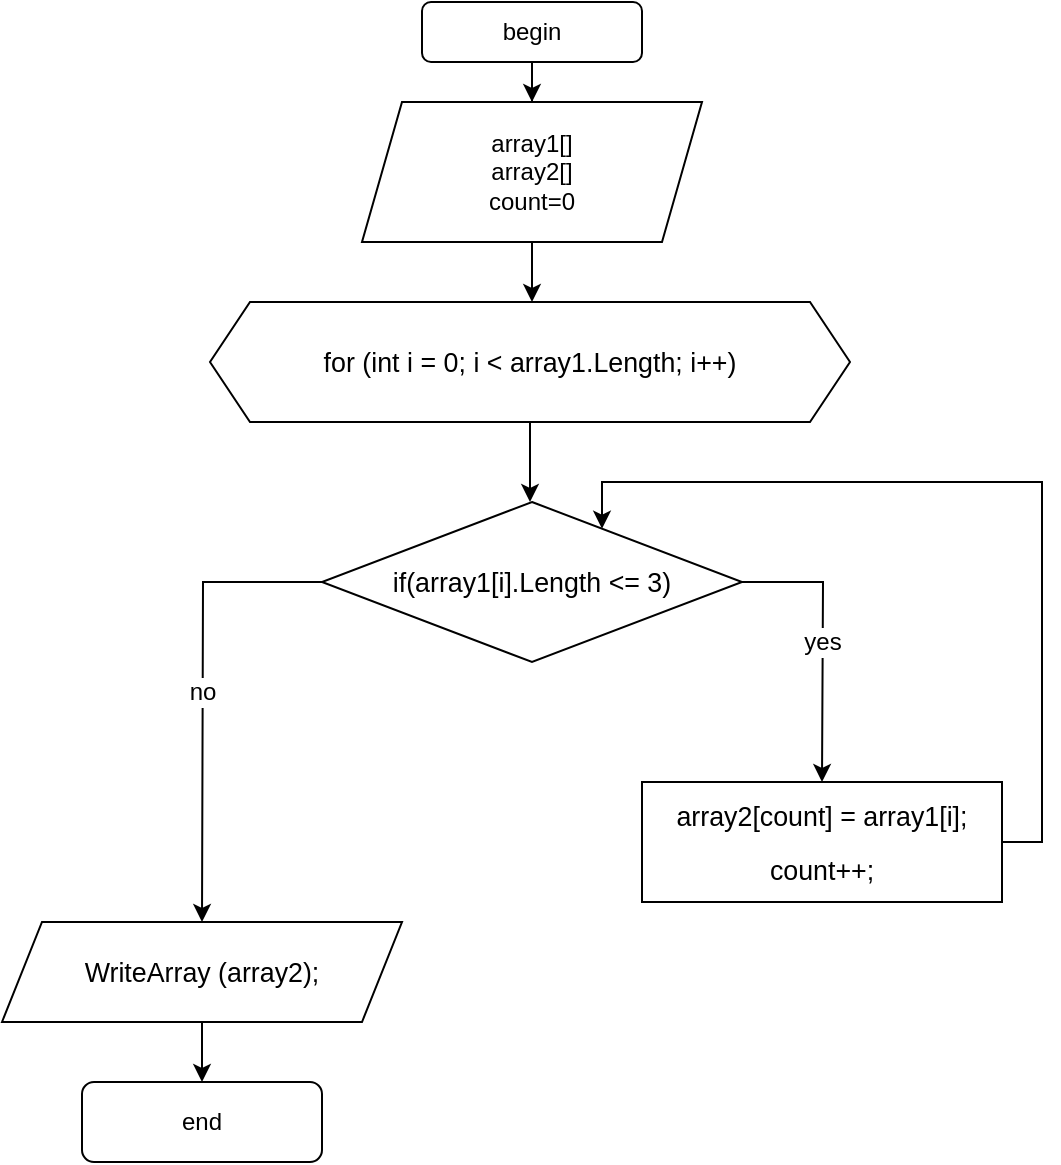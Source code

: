 <mxfile version="20.8.3" type="device"><diagram id="jAVTa2-KtTpNwhmrB7Je" name="Страница 1"><mxGraphModel dx="794" dy="698" grid="1" gridSize="10" guides="1" tooltips="1" connect="1" arrows="1" fold="1" page="1" pageScale="1" pageWidth="827" pageHeight="1169" math="0" shadow="0"><root><mxCell id="0"/><mxCell id="1" parent="0"/><mxCell id="yxk5oJBUVDOPpybipqxi-2" style="edgeStyle=orthogonalEdgeStyle;rounded=0;orthogonalLoop=1;jettySize=auto;html=1;" edge="1" parent="1" source="yxk5oJBUVDOPpybipqxi-1" target="yxk5oJBUVDOPpybipqxi-3"><mxGeometry relative="1" as="geometry"><mxPoint x="415" y="90" as="targetPoint"/></mxGeometry></mxCell><mxCell id="yxk5oJBUVDOPpybipqxi-1" value="begin" style="rounded=1;whiteSpace=wrap;html=1;" vertex="1" parent="1"><mxGeometry x="360" y="20" width="110" height="30" as="geometry"/></mxCell><mxCell id="yxk5oJBUVDOPpybipqxi-4" style="edgeStyle=orthogonalEdgeStyle;rounded=0;orthogonalLoop=1;jettySize=auto;html=1;exitX=0.5;exitY=1;exitDx=0;exitDy=0;" edge="1" parent="1" source="yxk5oJBUVDOPpybipqxi-3"><mxGeometry relative="1" as="geometry"><mxPoint x="415" y="170" as="targetPoint"/></mxGeometry></mxCell><mxCell id="yxk5oJBUVDOPpybipqxi-3" value="&lt;div&gt;array1[]&lt;/div&gt;&lt;div&gt;array2[]&lt;/div&gt;&lt;div&gt;count=0&lt;br&gt;&lt;/div&gt;" style="shape=parallelogram;perimeter=parallelogramPerimeter;whiteSpace=wrap;html=1;fixedSize=1;" vertex="1" parent="1"><mxGeometry x="330" y="70" width="170" height="70" as="geometry"/></mxCell><mxCell id="yxk5oJBUVDOPpybipqxi-6" style="edgeStyle=orthogonalEdgeStyle;rounded=0;orthogonalLoop=1;jettySize=auto;html=1;exitX=0.5;exitY=1;exitDx=0;exitDy=0;fontFamily=Helvetica;fontSize=12;fontColor=#000000;" edge="1" parent="1" source="yxk5oJBUVDOPpybipqxi-5"><mxGeometry relative="1" as="geometry"><mxPoint x="414" y="270" as="targetPoint"/></mxGeometry></mxCell><mxCell id="yxk5oJBUVDOPpybipqxi-5" value="&lt;div style=&quot;font-size: 20px; line-height: 27px;&quot;&gt;&lt;div&gt;&lt;h6&gt;&lt;font face=&quot;Helvetica&quot;&gt;&lt;span style=&quot;background-color: rgb(255, 255, 255);&quot;&gt;&lt;span style=&quot;font-weight: normal;&quot;&gt;for&lt;/span&gt;&lt;span style=&quot;font-weight: normal;&quot;&gt; (&lt;/span&gt;&lt;span style=&quot;font-weight: normal;&quot;&gt;int&lt;/span&gt;&lt;span style=&quot;font-weight: normal;&quot;&gt; &lt;/span&gt;&lt;span style=&quot;font-weight: normal;&quot;&gt;i&lt;/span&gt;&lt;span style=&quot;font-weight: normal;&quot;&gt; &lt;/span&gt;&lt;span style=&quot;font-weight: normal;&quot;&gt;=&lt;/span&gt;&lt;span style=&quot;font-weight: normal;&quot;&gt; &lt;/span&gt;&lt;span style=&quot;font-weight: normal;&quot;&gt;0&lt;/span&gt;&lt;span style=&quot;font-weight: normal;&quot;&gt;; &lt;/span&gt;&lt;span style=&quot;font-weight: normal;&quot;&gt;i&lt;/span&gt;&lt;span style=&quot;font-weight: normal;&quot;&gt; &lt;/span&gt;&lt;span style=&quot;font-weight: normal;&quot;&gt;&amp;lt;&lt;/span&gt;&lt;span style=&quot;font-weight: normal;&quot;&gt; &lt;/span&gt;&lt;span style=&quot;font-weight: normal;&quot;&gt;array1&lt;/span&gt;&lt;span style=&quot;font-weight: normal;&quot;&gt;.&lt;/span&gt;&lt;span style=&quot;font-weight: normal;&quot;&gt;Length&lt;/span&gt;&lt;span style=&quot;font-weight: normal;&quot;&gt;; &lt;/span&gt;&lt;span style=&quot;font-weight: normal;&quot;&gt;i&lt;/span&gt;&lt;span style=&quot;font-weight: normal;&quot;&gt;++&lt;/span&gt;&lt;span style=&quot;font-weight: normal;&quot;&gt;)&lt;/span&gt;&lt;/span&gt;&lt;/font&gt;&lt;/h6&gt;&lt;/div&gt;&lt;/div&gt;" style="shape=hexagon;perimeter=hexagonPerimeter2;whiteSpace=wrap;html=1;fixedSize=1;" vertex="1" parent="1"><mxGeometry x="254" y="170" width="320" height="60" as="geometry"/></mxCell><mxCell id="yxk5oJBUVDOPpybipqxi-9" value="yes" style="edgeStyle=orthogonalEdgeStyle;rounded=0;orthogonalLoop=1;jettySize=auto;html=1;exitX=1;exitY=0.5;exitDx=0;exitDy=0;fontFamily=Helvetica;fontSize=12;fontColor=#000000;" edge="1" parent="1" source="yxk5oJBUVDOPpybipqxi-7"><mxGeometry relative="1" as="geometry"><mxPoint x="560" y="410" as="targetPoint"/></mxGeometry></mxCell><mxCell id="yxk5oJBUVDOPpybipqxi-12" value="no" style="edgeStyle=orthogonalEdgeStyle;rounded=0;orthogonalLoop=1;jettySize=auto;html=1;exitX=0;exitY=0.5;exitDx=0;exitDy=0;fontFamily=Helvetica;fontSize=12;fontColor=#000000;" edge="1" parent="1" source="yxk5oJBUVDOPpybipqxi-7"><mxGeometry relative="1" as="geometry"><mxPoint x="250" y="480" as="targetPoint"/></mxGeometry></mxCell><mxCell id="yxk5oJBUVDOPpybipqxi-7" value="&lt;div style=&quot;font-size: 20px; line-height: 27px;&quot;&gt;&lt;div&gt;&lt;h6&gt;&lt;font face=&quot;Helvetica&quot;&gt;&lt;span style=&quot;background-color: rgb(255, 255, 255);&quot;&gt;&lt;span style=&quot;font-weight: normal;&quot;&gt;if(array1[i].Length &amp;lt;= 3)&lt;/span&gt;&lt;/span&gt;&lt;/font&gt;&lt;/h6&gt;&lt;/div&gt;&lt;/div&gt;" style="rhombus;whiteSpace=wrap;html=1;strokeColor=default;fontFamily=Helvetica;fontSize=12;fontColor=#000000;fillColor=default;" vertex="1" parent="1"><mxGeometry x="310" y="270" width="210" height="80" as="geometry"/></mxCell><mxCell id="yxk5oJBUVDOPpybipqxi-8" style="edgeStyle=orthogonalEdgeStyle;rounded=0;orthogonalLoop=1;jettySize=auto;html=1;exitX=0.5;exitY=1;exitDx=0;exitDy=0;fontFamily=Helvetica;fontSize=12;fontColor=#000000;" edge="1" parent="1" source="yxk5oJBUVDOPpybipqxi-7" target="yxk5oJBUVDOPpybipqxi-7"><mxGeometry relative="1" as="geometry"/></mxCell><mxCell id="yxk5oJBUVDOPpybipqxi-11" style="edgeStyle=orthogonalEdgeStyle;rounded=0;orthogonalLoop=1;jettySize=auto;html=1;fontFamily=Helvetica;fontSize=12;fontColor=#000000;" edge="1" parent="1" source="yxk5oJBUVDOPpybipqxi-10" target="yxk5oJBUVDOPpybipqxi-7"><mxGeometry relative="1" as="geometry"><mxPoint x="560" y="310" as="targetPoint"/><Array as="points"><mxPoint x="670" y="440"/><mxPoint x="670" y="260"/><mxPoint x="450" y="260"/></Array></mxGeometry></mxCell><mxCell id="yxk5oJBUVDOPpybipqxi-10" value="&lt;div style=&quot;font-size: 20px; line-height: 27px;&quot;&gt;&lt;div&gt;&lt;h6&gt;&lt;span style=&quot;background-color: rgb(255, 255, 255);&quot;&gt;&lt;font face=&quot;Helvetica&quot;&gt;&lt;span style=&quot;font-weight: normal;&quot;&gt;array2[count] = array1[i]; count++;&lt;/span&gt;&lt;/font&gt;&lt;/span&gt;&lt;/h6&gt;&lt;/div&gt;&lt;/div&gt;" style="rounded=0;whiteSpace=wrap;html=1;strokeColor=default;fontFamily=Helvetica;fontSize=12;fontColor=#000000;fillColor=default;" vertex="1" parent="1"><mxGeometry x="470" y="410" width="180" height="60" as="geometry"/></mxCell><mxCell id="yxk5oJBUVDOPpybipqxi-14" style="edgeStyle=orthogonalEdgeStyle;rounded=0;orthogonalLoop=1;jettySize=auto;html=1;exitX=0.5;exitY=1;exitDx=0;exitDy=0;fontFamily=Helvetica;fontSize=12;fontColor=#000000;" edge="1" parent="1" source="yxk5oJBUVDOPpybipqxi-13" target="yxk5oJBUVDOPpybipqxi-15"><mxGeometry relative="1" as="geometry"><mxPoint x="250" y="570" as="targetPoint"/></mxGeometry></mxCell><mxCell id="yxk5oJBUVDOPpybipqxi-13" value="&lt;div style=&quot;font-size: 20px; line-height: 27px;&quot;&gt;&lt;div&gt;&lt;h6&gt;&lt;font face=&quot;Helvetica&quot;&gt;&lt;span style=&quot;background-color: rgb(255, 255, 255);&quot;&gt;&lt;span style=&quot;font-weight: normal;&quot;&gt;WriteArray (array2);&lt;/span&gt;&lt;/span&gt;&lt;/font&gt;&lt;/h6&gt;&lt;/div&gt;&lt;/div&gt;" style="shape=parallelogram;perimeter=parallelogramPerimeter;whiteSpace=wrap;html=1;fixedSize=1;strokeColor=default;fontFamily=Helvetica;fontSize=12;fontColor=#000000;fillColor=default;" vertex="1" parent="1"><mxGeometry x="150" y="480" width="200" height="50" as="geometry"/></mxCell><mxCell id="yxk5oJBUVDOPpybipqxi-15" value="end" style="rounded=1;whiteSpace=wrap;html=1;strokeColor=default;fontFamily=Helvetica;fontSize=12;fontColor=#000000;fillColor=default;" vertex="1" parent="1"><mxGeometry x="190" y="560" width="120" height="40" as="geometry"/></mxCell></root></mxGraphModel></diagram></mxfile>